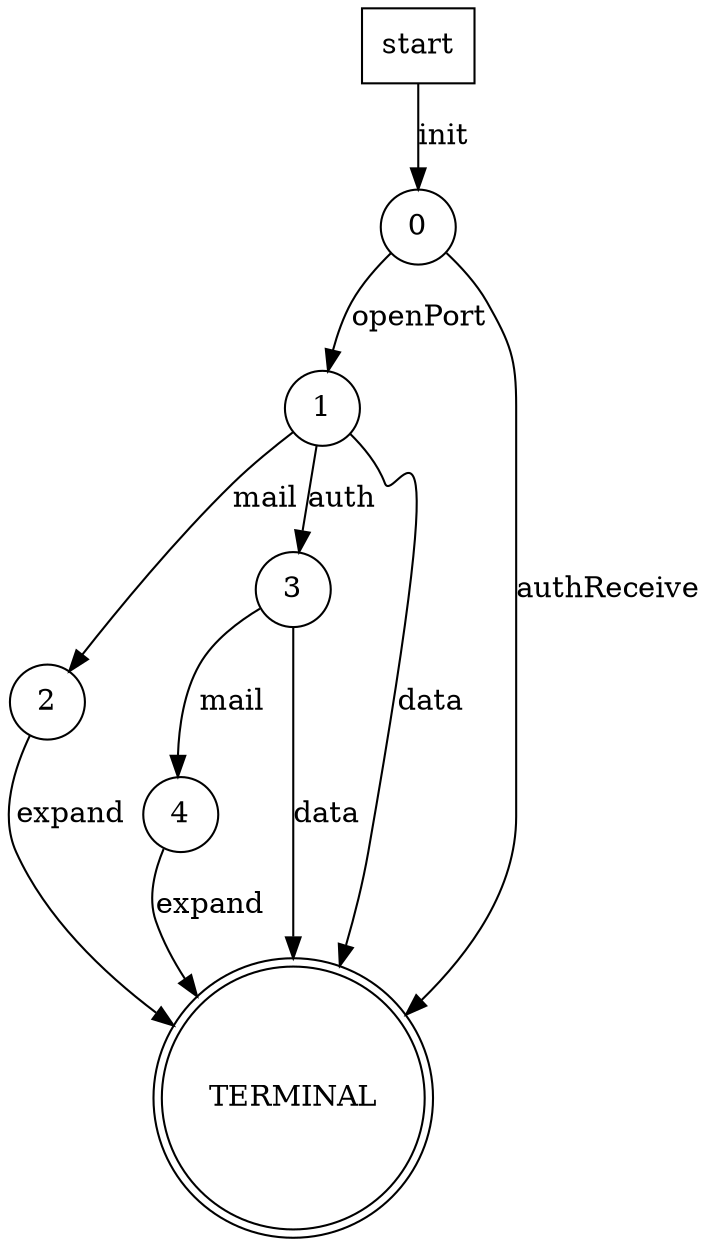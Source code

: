 digraph  {
start [label=start, shape=box];
0 [label=0, shape=circle];
1 [label=1, shape=circle];
2 [label=2, shape=circle];
3 [label=3, shape=circle];
4 [label=4, shape=circle];
TERMINAL [label=TERMINAL, shape=doublecircle];
start -> 0  [label=init];
0 -> 1  [label=openPort];
0 -> TERMINAL  [label=authReceive];
1 -> 2  [label=mail];
1 -> TERMINAL  [label=data];
1 -> 3  [label=auth];
2 -> TERMINAL  [label=expand];
3 -> TERMINAL  [label=data];
3 -> 4  [label=mail];
4 -> TERMINAL  [label=expand];
}
